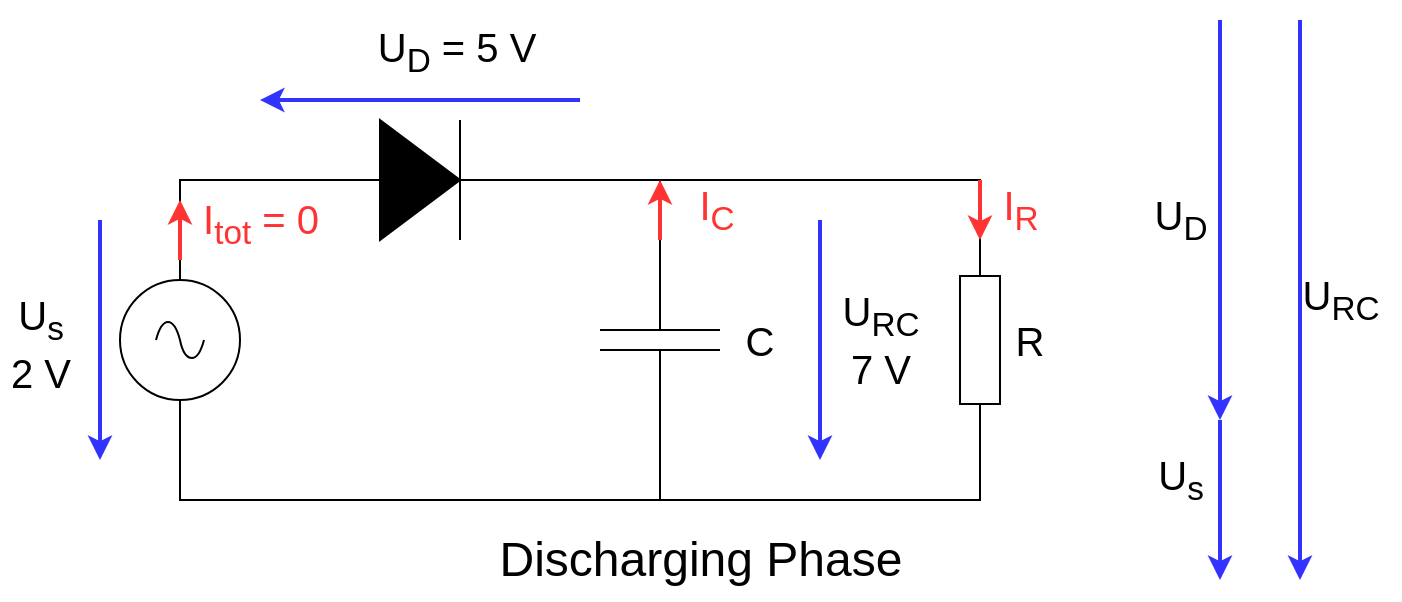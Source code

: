 <mxfile version="28.1.0">
  <diagram name="Page-1" id="4VQ5ia6EDQzyAsrHSo6h">
    <mxGraphModel dx="1339" dy="708" grid="1" gridSize="10" guides="1" tooltips="1" connect="1" arrows="1" fold="1" page="1" pageScale="1" pageWidth="850" pageHeight="1100" math="0" shadow="0">
      <root>
        <mxCell id="0" />
        <mxCell id="1" parent="0" />
        <mxCell id="vgEYRSUmCtOjALrXIcj1-28" value="" style="rounded=0;whiteSpace=wrap;html=1;strokeColor=none;" vertex="1" parent="1">
          <mxGeometry x="30" y="110" width="700" height="300" as="geometry" />
        </mxCell>
        <mxCell id="vgEYRSUmCtOjALrXIcj1-1" value="" style="pointerEvents=1;verticalLabelPosition=bottom;shadow=0;dashed=0;align=center;html=1;verticalAlign=top;shape=mxgraph.electrical.signal_sources.source;aspect=fixed;points=[[0.5,0,0],[1,0.5,0],[0.5,1,0],[0,0.5,0]];elSignalType=ac;" vertex="1" parent="1">
          <mxGeometry x="90" y="250" width="60" height="60" as="geometry" />
        </mxCell>
        <mxCell id="vgEYRSUmCtOjALrXIcj1-4" value="" style="pointerEvents=1;fillColor=strokeColor;verticalLabelPosition=bottom;shadow=0;dashed=0;align=center;html=1;verticalAlign=top;shape=mxgraph.electrical.diodes.diode;" vertex="1" parent="1">
          <mxGeometry x="190" y="170" width="100" height="60" as="geometry" />
        </mxCell>
        <mxCell id="vgEYRSUmCtOjALrXIcj1-5" value="" style="pointerEvents=1;verticalLabelPosition=bottom;shadow=0;dashed=0;align=center;html=1;verticalAlign=top;shape=mxgraph.electrical.capacitors.capacitor_1;rotation=90;" vertex="1" parent="1">
          <mxGeometry x="310" y="250" width="100" height="60" as="geometry" />
        </mxCell>
        <mxCell id="vgEYRSUmCtOjALrXIcj1-6" value="" style="pointerEvents=1;verticalLabelPosition=bottom;shadow=0;dashed=0;align=center;html=1;verticalAlign=top;shape=mxgraph.electrical.resistors.resistor_1;rotation=90;" vertex="1" parent="1">
          <mxGeometry x="470" y="270" width="100" height="20" as="geometry" />
        </mxCell>
        <mxCell id="vgEYRSUmCtOjALrXIcj1-7" value="" style="endArrow=none;html=1;rounded=0;entryX=0;entryY=0.5;entryDx=0;entryDy=0;entryPerimeter=0;exitX=0.5;exitY=0;exitDx=0;exitDy=0;exitPerimeter=0;" edge="1" parent="1" source="vgEYRSUmCtOjALrXIcj1-1" target="vgEYRSUmCtOjALrXIcj1-4">
          <mxGeometry width="50" height="50" relative="1" as="geometry">
            <mxPoint x="400" y="400" as="sourcePoint" />
            <mxPoint x="450" y="350" as="targetPoint" />
            <Array as="points">
              <mxPoint x="120" y="200" />
            </Array>
          </mxGeometry>
        </mxCell>
        <mxCell id="vgEYRSUmCtOjALrXIcj1-8" value="" style="endArrow=none;html=1;rounded=0;entryX=1;entryY=0.5;entryDx=0;entryDy=0;entryPerimeter=0;exitX=0;exitY=0.5;exitDx=0;exitDy=0;exitPerimeter=0;" edge="1" parent="1" source="vgEYRSUmCtOjALrXIcj1-6" target="vgEYRSUmCtOjALrXIcj1-4">
          <mxGeometry width="50" height="50" relative="1" as="geometry">
            <mxPoint x="400" y="400" as="sourcePoint" />
            <mxPoint x="450" y="350" as="targetPoint" />
            <Array as="points">
              <mxPoint x="520" y="200" />
              <mxPoint x="400" y="200" />
            </Array>
          </mxGeometry>
        </mxCell>
        <mxCell id="vgEYRSUmCtOjALrXIcj1-9" value="" style="endArrow=none;html=1;rounded=0;entryX=0;entryY=0.5;entryDx=0;entryDy=0;entryPerimeter=0;" edge="1" parent="1" target="vgEYRSUmCtOjALrXIcj1-5">
          <mxGeometry width="50" height="50" relative="1" as="geometry">
            <mxPoint x="360" y="200" as="sourcePoint" />
            <mxPoint x="450" y="350" as="targetPoint" />
          </mxGeometry>
        </mxCell>
        <mxCell id="vgEYRSUmCtOjALrXIcj1-10" value="" style="endArrow=none;html=1;rounded=0;entryX=0.5;entryY=1;entryDx=0;entryDy=0;entryPerimeter=0;" edge="1" parent="1" target="vgEYRSUmCtOjALrXIcj1-1">
          <mxGeometry width="50" height="50" relative="1" as="geometry">
            <mxPoint x="400" y="360" as="sourcePoint" />
            <mxPoint x="450" y="350" as="targetPoint" />
            <Array as="points">
              <mxPoint x="120" y="360" />
            </Array>
          </mxGeometry>
        </mxCell>
        <mxCell id="vgEYRSUmCtOjALrXIcj1-11" value="" style="endArrow=none;html=1;rounded=0;entryX=1;entryY=0.5;entryDx=0;entryDy=0;entryPerimeter=0;" edge="1" parent="1" target="vgEYRSUmCtOjALrXIcj1-5">
          <mxGeometry width="50" height="50" relative="1" as="geometry">
            <mxPoint x="360" y="360" as="sourcePoint" />
            <mxPoint x="450" y="350" as="targetPoint" />
          </mxGeometry>
        </mxCell>
        <mxCell id="vgEYRSUmCtOjALrXIcj1-12" value="" style="endArrow=none;html=1;rounded=0;entryX=1;entryY=0.5;entryDx=0;entryDy=0;entryPerimeter=0;" edge="1" parent="1" target="vgEYRSUmCtOjALrXIcj1-6">
          <mxGeometry width="50" height="50" relative="1" as="geometry">
            <mxPoint x="400" y="360" as="sourcePoint" />
            <mxPoint x="450" y="350" as="targetPoint" />
            <Array as="points">
              <mxPoint x="520" y="360" />
            </Array>
          </mxGeometry>
        </mxCell>
        <mxCell id="vgEYRSUmCtOjALrXIcj1-13" value="" style="endArrow=classic;html=1;rounded=0;strokeColor=#3333FF;strokeWidth=2;" edge="1" parent="1">
          <mxGeometry width="50" height="50" relative="1" as="geometry">
            <mxPoint x="80" y="220" as="sourcePoint" />
            <mxPoint x="80" y="340" as="targetPoint" />
          </mxGeometry>
        </mxCell>
        <mxCell id="vgEYRSUmCtOjALrXIcj1-14" value="&lt;div&gt;&lt;font style=&quot;font-size: 20px;&quot;&gt;U&lt;sub&gt;s&lt;/sub&gt;&lt;/font&gt;&lt;/div&gt;&lt;div&gt;&lt;font style=&quot;font-size: 20px;&quot;&gt;2 V&lt;/font&gt;&lt;/div&gt;" style="edgeLabel;html=1;align=center;verticalAlign=middle;resizable=0;points=[];" vertex="1" connectable="0" parent="vgEYRSUmCtOjALrXIcj1-13">
          <mxGeometry x="-0.113" y="-2" relative="1" as="geometry">
            <mxPoint x="-28" y="9" as="offset" />
          </mxGeometry>
        </mxCell>
        <mxCell id="vgEYRSUmCtOjALrXIcj1-15" value="" style="endArrow=classic;html=1;rounded=0;strokeColor=#3333FF;strokeWidth=2;" edge="1" parent="1">
          <mxGeometry width="50" height="50" relative="1" as="geometry">
            <mxPoint x="320" y="160" as="sourcePoint" />
            <mxPoint x="160" y="160" as="targetPoint" />
          </mxGeometry>
        </mxCell>
        <mxCell id="vgEYRSUmCtOjALrXIcj1-16" value="&lt;div&gt;&lt;font style=&quot;font-size: 20px;&quot;&gt;U&lt;sub&gt;D&lt;/sub&gt;&amp;nbsp;= 5 V&lt;/font&gt;&lt;/div&gt;" style="edgeLabel;html=1;align=center;verticalAlign=middle;resizable=0;points=[];" vertex="1" connectable="0" parent="vgEYRSUmCtOjALrXIcj1-15">
          <mxGeometry x="-0.113" y="-2" relative="1" as="geometry">
            <mxPoint x="9" y="-22" as="offset" />
          </mxGeometry>
        </mxCell>
        <mxCell id="vgEYRSUmCtOjALrXIcj1-17" value="" style="endArrow=classic;html=1;rounded=0;strokeColor=#3333FF;strokeWidth=2;" edge="1" parent="1">
          <mxGeometry width="50" height="50" relative="1" as="geometry">
            <mxPoint x="440" y="220" as="sourcePoint" />
            <mxPoint x="440" y="340" as="targetPoint" />
          </mxGeometry>
        </mxCell>
        <mxCell id="vgEYRSUmCtOjALrXIcj1-18" value="&lt;div&gt;&lt;font style=&quot;font-size: 20px;&quot;&gt;U&lt;sub&gt;RC&lt;/sub&gt;&lt;br&gt;&lt;/font&gt;&lt;/div&gt;&lt;div&gt;&lt;font style=&quot;font-size: 20px;&quot;&gt;7 V&lt;/font&gt;&lt;/div&gt;" style="edgeLabel;html=1;align=center;verticalAlign=middle;resizable=0;points=[];" vertex="1" connectable="0" parent="vgEYRSUmCtOjALrXIcj1-17">
          <mxGeometry x="-0.113" y="-2" relative="1" as="geometry">
            <mxPoint x="32" y="7" as="offset" />
          </mxGeometry>
        </mxCell>
        <mxCell id="vgEYRSUmCtOjALrXIcj1-19" value="&lt;font style=&quot;font-size: 20px;&quot;&gt;R&lt;/font&gt;" style="text;html=1;align=center;verticalAlign=middle;whiteSpace=wrap;rounded=0;" vertex="1" parent="1">
          <mxGeometry x="530" y="265" width="30" height="30" as="geometry" />
        </mxCell>
        <mxCell id="vgEYRSUmCtOjALrXIcj1-20" value="&lt;font style=&quot;font-size: 20px;&quot;&gt;C&lt;/font&gt;" style="text;html=1;align=center;verticalAlign=middle;whiteSpace=wrap;rounded=0;" vertex="1" parent="1">
          <mxGeometry x="395" y="265" width="30" height="30" as="geometry" />
        </mxCell>
        <mxCell id="vgEYRSUmCtOjALrXIcj1-21" value="" style="endArrow=classic;html=1;rounded=0;strokeWidth=2;strokeColor=#FF3333;exitX=0;exitY=0.5;exitDx=0;exitDy=0;exitPerimeter=0;" edge="1" parent="1" source="vgEYRSUmCtOjALrXIcj1-5">
          <mxGeometry width="50" height="50" relative="1" as="geometry">
            <mxPoint x="360" y="200" as="sourcePoint" />
            <mxPoint x="360" y="200" as="targetPoint" />
          </mxGeometry>
        </mxCell>
        <mxCell id="vgEYRSUmCtOjALrXIcj1-23" value="&lt;font style=&quot;font-size: 20px; color: rgb(255, 51, 51);&quot;&gt;I&lt;sub&gt;C&lt;/sub&gt;&lt;/font&gt;" style="edgeLabel;html=1;align=center;verticalAlign=middle;resizable=0;points=[];" vertex="1" connectable="0" parent="vgEYRSUmCtOjALrXIcj1-21">
          <mxGeometry y="-4" relative="1" as="geometry">
            <mxPoint x="24" as="offset" />
          </mxGeometry>
        </mxCell>
        <mxCell id="vgEYRSUmCtOjALrXIcj1-22" value="" style="endArrow=classic;html=1;rounded=0;strokeWidth=2;strokeColor=#FF3333;" edge="1" parent="1">
          <mxGeometry width="50" height="50" relative="1" as="geometry">
            <mxPoint x="120" y="240" as="sourcePoint" />
            <mxPoint x="120" y="210" as="targetPoint" />
          </mxGeometry>
        </mxCell>
        <mxCell id="vgEYRSUmCtOjALrXIcj1-26" value="&lt;font style=&quot;font-size: 20px; color: rgb(255, 51, 51);&quot;&gt;I&lt;sub&gt;tot&lt;/sub&gt; = 0&lt;/font&gt;" style="edgeLabel;html=1;align=center;verticalAlign=middle;resizable=0;points=[];" vertex="1" connectable="0" parent="vgEYRSUmCtOjALrXIcj1-22">
          <mxGeometry x="0.2" y="4" relative="1" as="geometry">
            <mxPoint x="44" as="offset" />
          </mxGeometry>
        </mxCell>
        <mxCell id="vgEYRSUmCtOjALrXIcj1-24" value="" style="endArrow=classic;html=1;rounded=0;strokeWidth=2;strokeColor=#FF3333;entryX=0;entryY=0.5;entryDx=0;entryDy=0;entryPerimeter=0;" edge="1" parent="1" target="vgEYRSUmCtOjALrXIcj1-6">
          <mxGeometry width="50" height="50" relative="1" as="geometry">
            <mxPoint x="520" y="200" as="sourcePoint" />
            <mxPoint x="610" y="230" as="targetPoint" />
          </mxGeometry>
        </mxCell>
        <mxCell id="vgEYRSUmCtOjALrXIcj1-25" value="&lt;font style=&quot;font-size: 20px; color: rgb(255, 51, 51);&quot;&gt;I&lt;sub&gt;R&lt;/sub&gt;&lt;/font&gt;" style="edgeLabel;html=1;align=center;verticalAlign=middle;resizable=0;points=[];" vertex="1" connectable="0" parent="vgEYRSUmCtOjALrXIcj1-24">
          <mxGeometry y="-4" relative="1" as="geometry">
            <mxPoint x="24" as="offset" />
          </mxGeometry>
        </mxCell>
        <mxCell id="vgEYRSUmCtOjALrXIcj1-27" value="&lt;font style=&quot;font-size: 24px;&quot;&gt;Discharging Phase&lt;/font&gt;" style="text;html=1;align=center;verticalAlign=middle;whiteSpace=wrap;rounded=0;" vertex="1" parent="1">
          <mxGeometry x="272.5" y="370" width="215" height="40" as="geometry" />
        </mxCell>
        <mxCell id="vgEYRSUmCtOjALrXIcj1-29" value="" style="endArrow=classic;html=1;rounded=0;strokeColor=#3333FF;strokeWidth=2;" edge="1" parent="1">
          <mxGeometry width="50" height="50" relative="1" as="geometry">
            <mxPoint x="640" y="320" as="sourcePoint" />
            <mxPoint x="640" y="400" as="targetPoint" />
          </mxGeometry>
        </mxCell>
        <mxCell id="vgEYRSUmCtOjALrXIcj1-30" value="&lt;div&gt;&lt;font style=&quot;font-size: 20px;&quot;&gt;U&lt;sub&gt;s&lt;/sub&gt;&lt;/font&gt;&lt;/div&gt;" style="edgeLabel;html=1;align=center;verticalAlign=middle;resizable=0;points=[];" vertex="1" connectable="0" parent="vgEYRSUmCtOjALrXIcj1-29">
          <mxGeometry x="-0.113" y="-2" relative="1" as="geometry">
            <mxPoint x="-18" y="-6" as="offset" />
          </mxGeometry>
        </mxCell>
        <mxCell id="vgEYRSUmCtOjALrXIcj1-31" value="" style="endArrow=classic;html=1;rounded=0;strokeColor=#3333FF;strokeWidth=2;" edge="1" parent="1">
          <mxGeometry width="50" height="50" relative="1" as="geometry">
            <mxPoint x="640" y="120" as="sourcePoint" />
            <mxPoint x="640" y="320" as="targetPoint" />
          </mxGeometry>
        </mxCell>
        <mxCell id="vgEYRSUmCtOjALrXIcj1-32" value="&lt;div&gt;&lt;font style=&quot;font-size: 20px;&quot;&gt;U&lt;sub&gt;D&lt;/sub&gt;&lt;/font&gt;&lt;/div&gt;" style="edgeLabel;html=1;align=center;verticalAlign=middle;resizable=0;points=[];" vertex="1" connectable="0" parent="vgEYRSUmCtOjALrXIcj1-31">
          <mxGeometry x="-0.113" y="-2" relative="1" as="geometry">
            <mxPoint x="-18" y="11" as="offset" />
          </mxGeometry>
        </mxCell>
        <mxCell id="vgEYRSUmCtOjALrXIcj1-33" value="" style="endArrow=classic;html=1;rounded=0;strokeColor=#3333FF;strokeWidth=2;" edge="1" parent="1">
          <mxGeometry width="50" height="50" relative="1" as="geometry">
            <mxPoint x="680" y="120" as="sourcePoint" />
            <mxPoint x="680" y="400" as="targetPoint" />
          </mxGeometry>
        </mxCell>
        <mxCell id="vgEYRSUmCtOjALrXIcj1-34" value="&lt;div&gt;&lt;font style=&quot;font-size: 20px;&quot;&gt;U&lt;sub&gt;RC&lt;/sub&gt;&lt;br&gt;&lt;/font&gt;&lt;/div&gt;" style="edgeLabel;html=1;align=center;verticalAlign=middle;resizable=0;points=[];" vertex="1" connectable="0" parent="vgEYRSUmCtOjALrXIcj1-33">
          <mxGeometry x="-0.113" y="-2" relative="1" as="geometry">
            <mxPoint x="22" y="16" as="offset" />
          </mxGeometry>
        </mxCell>
      </root>
    </mxGraphModel>
  </diagram>
</mxfile>
